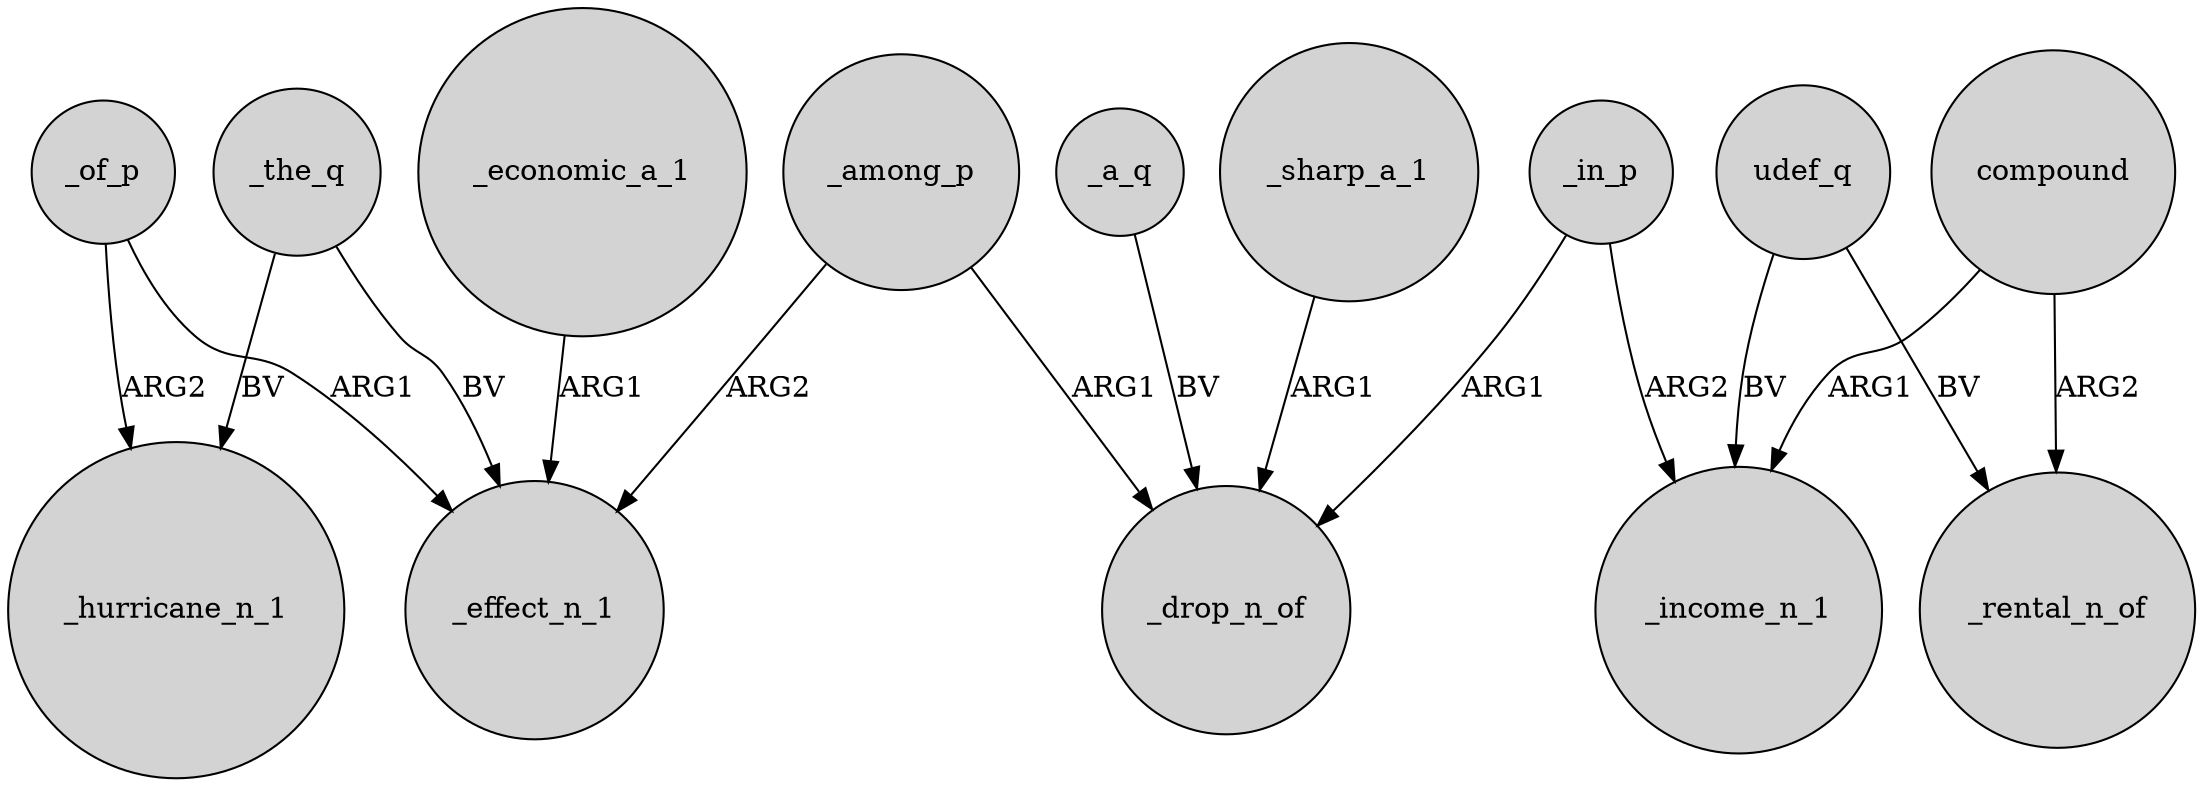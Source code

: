 digraph {
	node [shape=circle style=filled]
	_of_p -> _effect_n_1 [label=ARG1]
	compound -> _rental_n_of [label=ARG2]
	_a_q -> _drop_n_of [label=BV]
	udef_q -> _rental_n_of [label=BV]
	_sharp_a_1 -> _drop_n_of [label=ARG1]
	_in_p -> _income_n_1 [label=ARG2]
	_the_q -> _effect_n_1 [label=BV]
	_among_p -> _drop_n_of [label=ARG1]
	_of_p -> _hurricane_n_1 [label=ARG2]
	_among_p -> _effect_n_1 [label=ARG2]
	_the_q -> _hurricane_n_1 [label=BV]
	compound -> _income_n_1 [label=ARG1]
	_economic_a_1 -> _effect_n_1 [label=ARG1]
	udef_q -> _income_n_1 [label=BV]
	_in_p -> _drop_n_of [label=ARG1]
}
